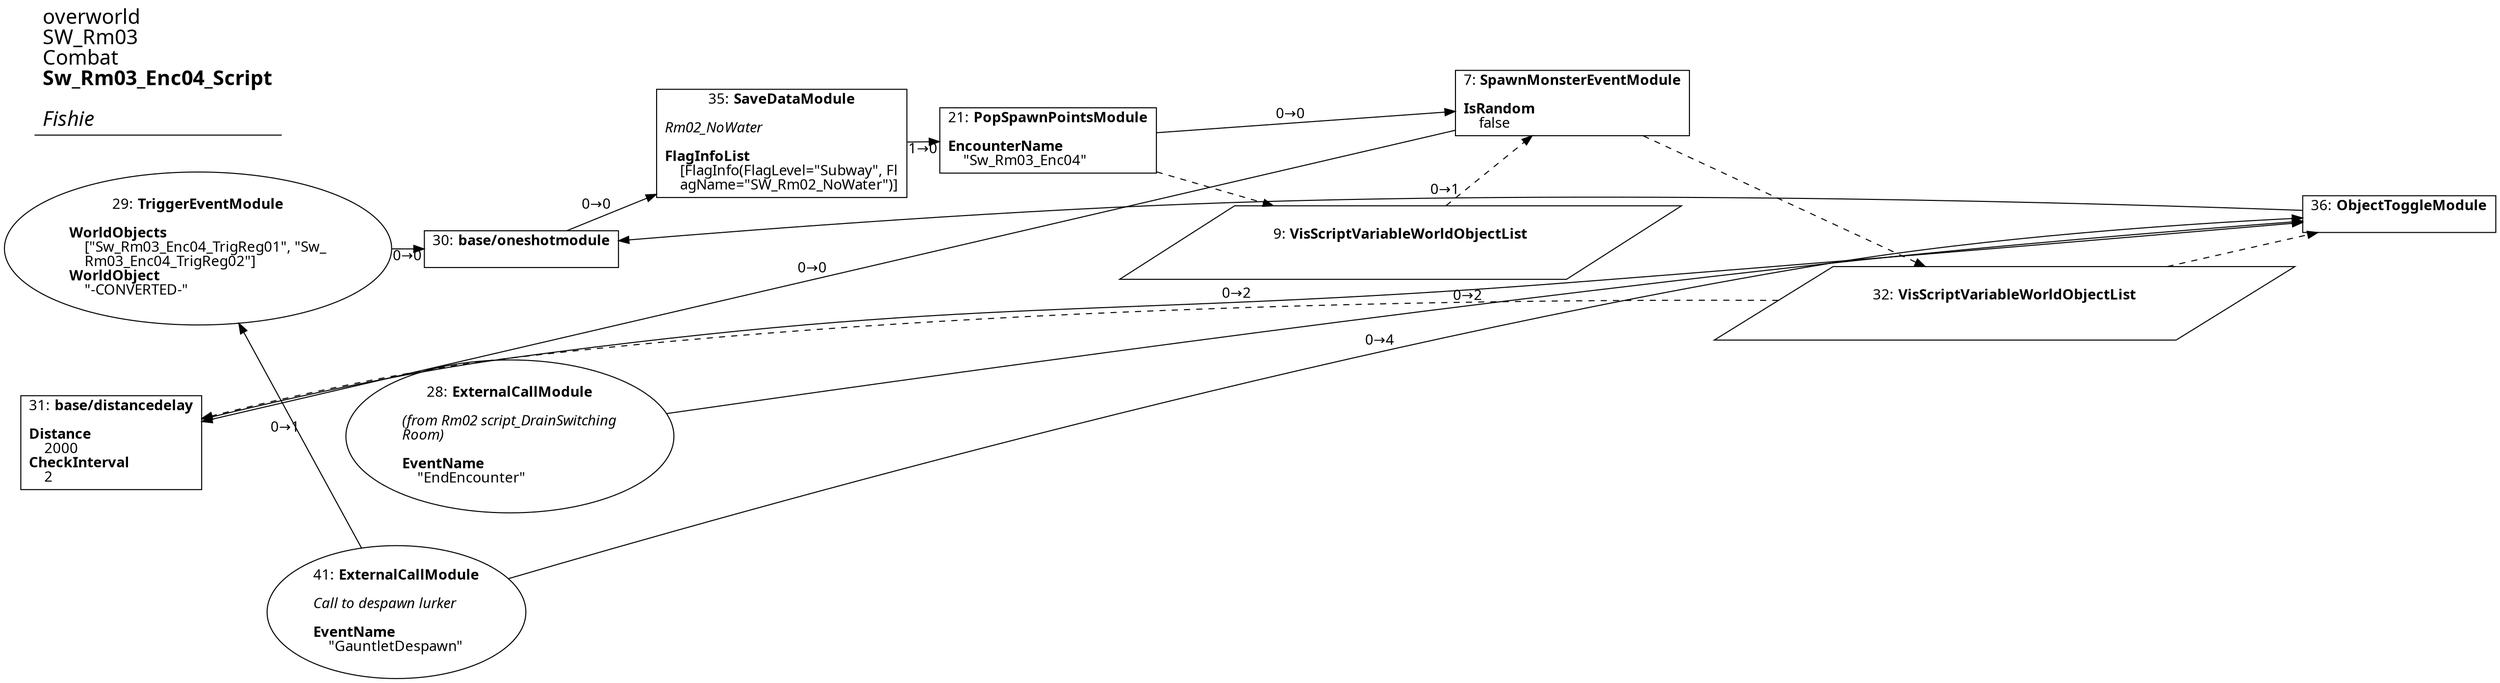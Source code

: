 digraph {
    layout = fdp;
    overlap = prism;
    sep = "+16";
    splines = spline;

    node [ shape = box ];

    graph [ fontname = "Segoe UI" ];
    node [ fontname = "Segoe UI" ];
    edge [ fontname = "Segoe UI" ];

    7 [ label = <7: <b>SpawnMonsterEventModule</b><br/><br/><b>IsRandom</b><br align="left"/>    false<br align="left"/>> ];
    7 [ pos = "0.80500007,0.004!" ];
    7 -> 31 [ label = "0→0" ];
    9 -> 7 [ style = dashed ];
    7 -> 32 [ style = dashed ];

    9 [ label = <9: <b>VisScriptVariableWorldObjectList</b><br/><br/>> ];
    9 [ shape = parallelogram ]
    9 [ pos = "0.568,-0.19100001!" ];

    21 [ label = <21: <b>PopSpawnPointsModule</b><br/><br/><b>EncounterName</b><br align="left"/>    &quot;Sw_Rm03_Enc04&quot;<br align="left"/>> ];
    21 [ pos = "0.291,-0.11400001!" ];
    21 -> 7 [ label = "0→0" ];
    21 -> 9 [ style = dashed ];

    28 [ label = <28: <b>ExternalCallModule</b><br/><br/><i>(from Rm02 script_DrainSwitching<br align="left"/>Room)<br align="left"/></i><br align="left"/><b>EventName</b><br align="left"/>    &quot;EndEncounter&quot;<br align="left"/>> ];
    28 [ shape = oval ]
    28 [ pos = "-0.257,-0.47300002!" ];
    28 -> 36 [ label = "0→2" ];

    29 [ label = <29: <b>TriggerEventModule</b><br/><br/><b>WorldObjects</b><br align="left"/>    [&quot;Sw_Rm03_Enc04_TrigReg01&quot;, &quot;Sw_<br align="left"/>    Rm03_Enc04_TrigReg02&quot;]<br align="left"/><b>WorldObject</b><br align="left"/>    &quot;-CONVERTED-&quot;<br align="left"/>> ];
    29 [ shape = oval ]
    29 [ pos = "-0.40100002,-0.193!" ];
    29 -> 30 [ label = "0→0" ];

    30 [ label = <30: <b>base/oneshotmodule</b><br/><br/>> ];
    30 [ pos = "-0.15300001,-0.193!" ];
    30 -> 35 [ label = "0→0" ];

    31 [ label = <31: <b>base/distancedelay</b><br/><br/><b>Distance</b><br align="left"/>    2000<br align="left"/><b>CheckInterval</b><br align="left"/>    2<br align="left"/>> ];
    31 -> 36 [ label = "0→2" ];
    32 -> 31 [ style = dashed ];

    32 [ label = <32: <b>VisScriptVariableWorldObjectList</b><br/><br/>> ];
    32 [ shape = parallelogram ]
    32 [ pos = "1.103,-0.246!" ];

    35 [ label = <35: <b>SaveDataModule</b><br/><br/><i>Rm02_NoWater<br align="left"/></i><br align="left"/><b>FlagInfoList</b><br align="left"/>    [FlagInfo(FlagLevel=&quot;Subway&quot;, Fl<br align="left"/>    agName=&quot;SW_Rm02_NoWater&quot;)]<br align="left"/>> ];
    35 [ pos = "0.030000001,-0.11400001!" ];
    35 -> 21 [ label = "1→0" ];

    36 [ label = <36: <b>ObjectToggleModule</b><br/><br/>> ];
    36 [ pos = "1.396,-0.187!" ];
    36 -> 30 [ label = "0→1" ];
    32 -> 36 [ style = dashed ];

    41 [ label = <41: <b>ExternalCallModule</b><br/><br/><i>Call to despawn lurker<br align="left"/></i><br align="left"/><b>EventName</b><br align="left"/>    &quot;GauntletDespawn&quot;<br align="left"/>> ];
    41 [ shape = oval ]
    41 [ pos = "-0.43,-0.71000004!" ];
    41 -> 29 [ label = "0→1" ];
    41 -> 36 [ label = "0→4" ];

    title [ pos = "-0.43100002,0.0050000004!" ];
    title [ shape = underline ];
    title [ label = <<font point-size="20">overworld<br align="left"/>SW_Rm03<br align="left"/>Combat<br align="left"/><b>Sw_Rm03_Enc04_Script</b><br align="left"/><br/><i>Fishie</i><br align="left"/></font>> ];
}

